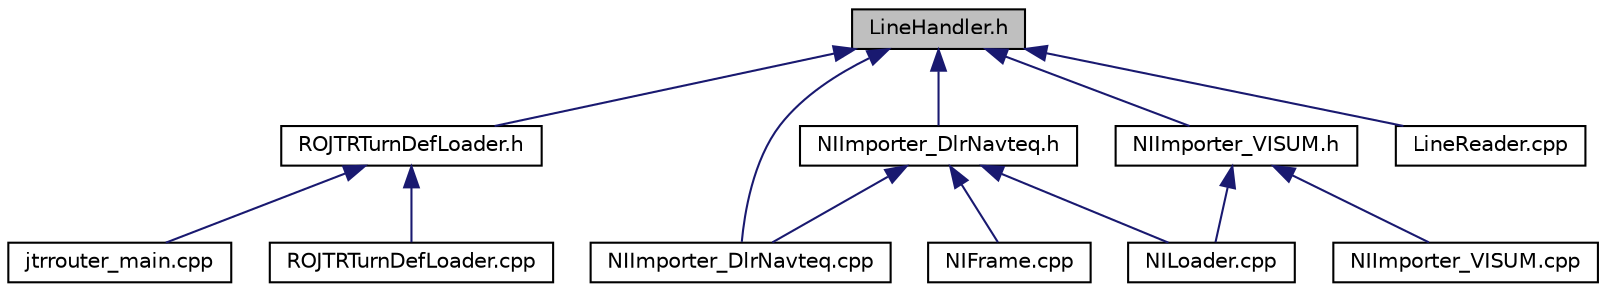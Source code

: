 digraph "LineHandler.h"
{
  edge [fontname="Helvetica",fontsize="10",labelfontname="Helvetica",labelfontsize="10"];
  node [fontname="Helvetica",fontsize="10",shape=record];
  Node6 [label="LineHandler.h",height=0.2,width=0.4,color="black", fillcolor="grey75", style="filled", fontcolor="black"];
  Node6 -> Node7 [dir="back",color="midnightblue",fontsize="10",style="solid",fontname="Helvetica"];
  Node7 [label="ROJTRTurnDefLoader.h",height=0.2,width=0.4,color="black", fillcolor="white", style="filled",URL="$d8/da1/_r_o_j_t_r_turn_def_loader_8h.html"];
  Node7 -> Node8 [dir="back",color="midnightblue",fontsize="10",style="solid",fontname="Helvetica"];
  Node8 [label="jtrrouter_main.cpp",height=0.2,width=0.4,color="black", fillcolor="white", style="filled",URL="$d6/db8/jtrrouter__main_8cpp.html"];
  Node7 -> Node9 [dir="back",color="midnightblue",fontsize="10",style="solid",fontname="Helvetica"];
  Node9 [label="ROJTRTurnDefLoader.cpp",height=0.2,width=0.4,color="black", fillcolor="white", style="filled",URL="$da/dde/_r_o_j_t_r_turn_def_loader_8cpp.html"];
  Node6 -> Node10 [dir="back",color="midnightblue",fontsize="10",style="solid",fontname="Helvetica"];
  Node10 [label="NIImporter_DlrNavteq.h",height=0.2,width=0.4,color="black", fillcolor="white", style="filled",URL="$df/dad/_n_i_importer___dlr_navteq_8h.html"];
  Node10 -> Node11 [dir="back",color="midnightblue",fontsize="10",style="solid",fontname="Helvetica"];
  Node11 [label="NIFrame.cpp",height=0.2,width=0.4,color="black", fillcolor="white", style="filled",URL="$d5/d09/_n_i_frame_8cpp.html"];
  Node10 -> Node12 [dir="back",color="midnightblue",fontsize="10",style="solid",fontname="Helvetica"];
  Node12 [label="NIImporter_DlrNavteq.cpp",height=0.2,width=0.4,color="black", fillcolor="white", style="filled",URL="$d9/dc6/_n_i_importer___dlr_navteq_8cpp.html"];
  Node10 -> Node13 [dir="back",color="midnightblue",fontsize="10",style="solid",fontname="Helvetica"];
  Node13 [label="NILoader.cpp",height=0.2,width=0.4,color="black", fillcolor="white", style="filled",URL="$d0/d6a/_n_i_loader_8cpp.html"];
  Node6 -> Node12 [dir="back",color="midnightblue",fontsize="10",style="solid",fontname="Helvetica"];
  Node6 -> Node14 [dir="back",color="midnightblue",fontsize="10",style="solid",fontname="Helvetica"];
  Node14 [label="NIImporter_VISUM.h",height=0.2,width=0.4,color="black", fillcolor="white", style="filled",URL="$d9/d6b/_n_i_importer___v_i_s_u_m_8h.html"];
  Node14 -> Node15 [dir="back",color="midnightblue",fontsize="10",style="solid",fontname="Helvetica"];
  Node15 [label="NIImporter_VISUM.cpp",height=0.2,width=0.4,color="black", fillcolor="white", style="filled",URL="$de/d0e/_n_i_importer___v_i_s_u_m_8cpp.html"];
  Node14 -> Node13 [dir="back",color="midnightblue",fontsize="10",style="solid",fontname="Helvetica"];
  Node6 -> Node16 [dir="back",color="midnightblue",fontsize="10",style="solid",fontname="Helvetica"];
  Node16 [label="LineReader.cpp",height=0.2,width=0.4,color="black", fillcolor="white", style="filled",URL="$d5/de8/_line_reader_8cpp.html"];
}
